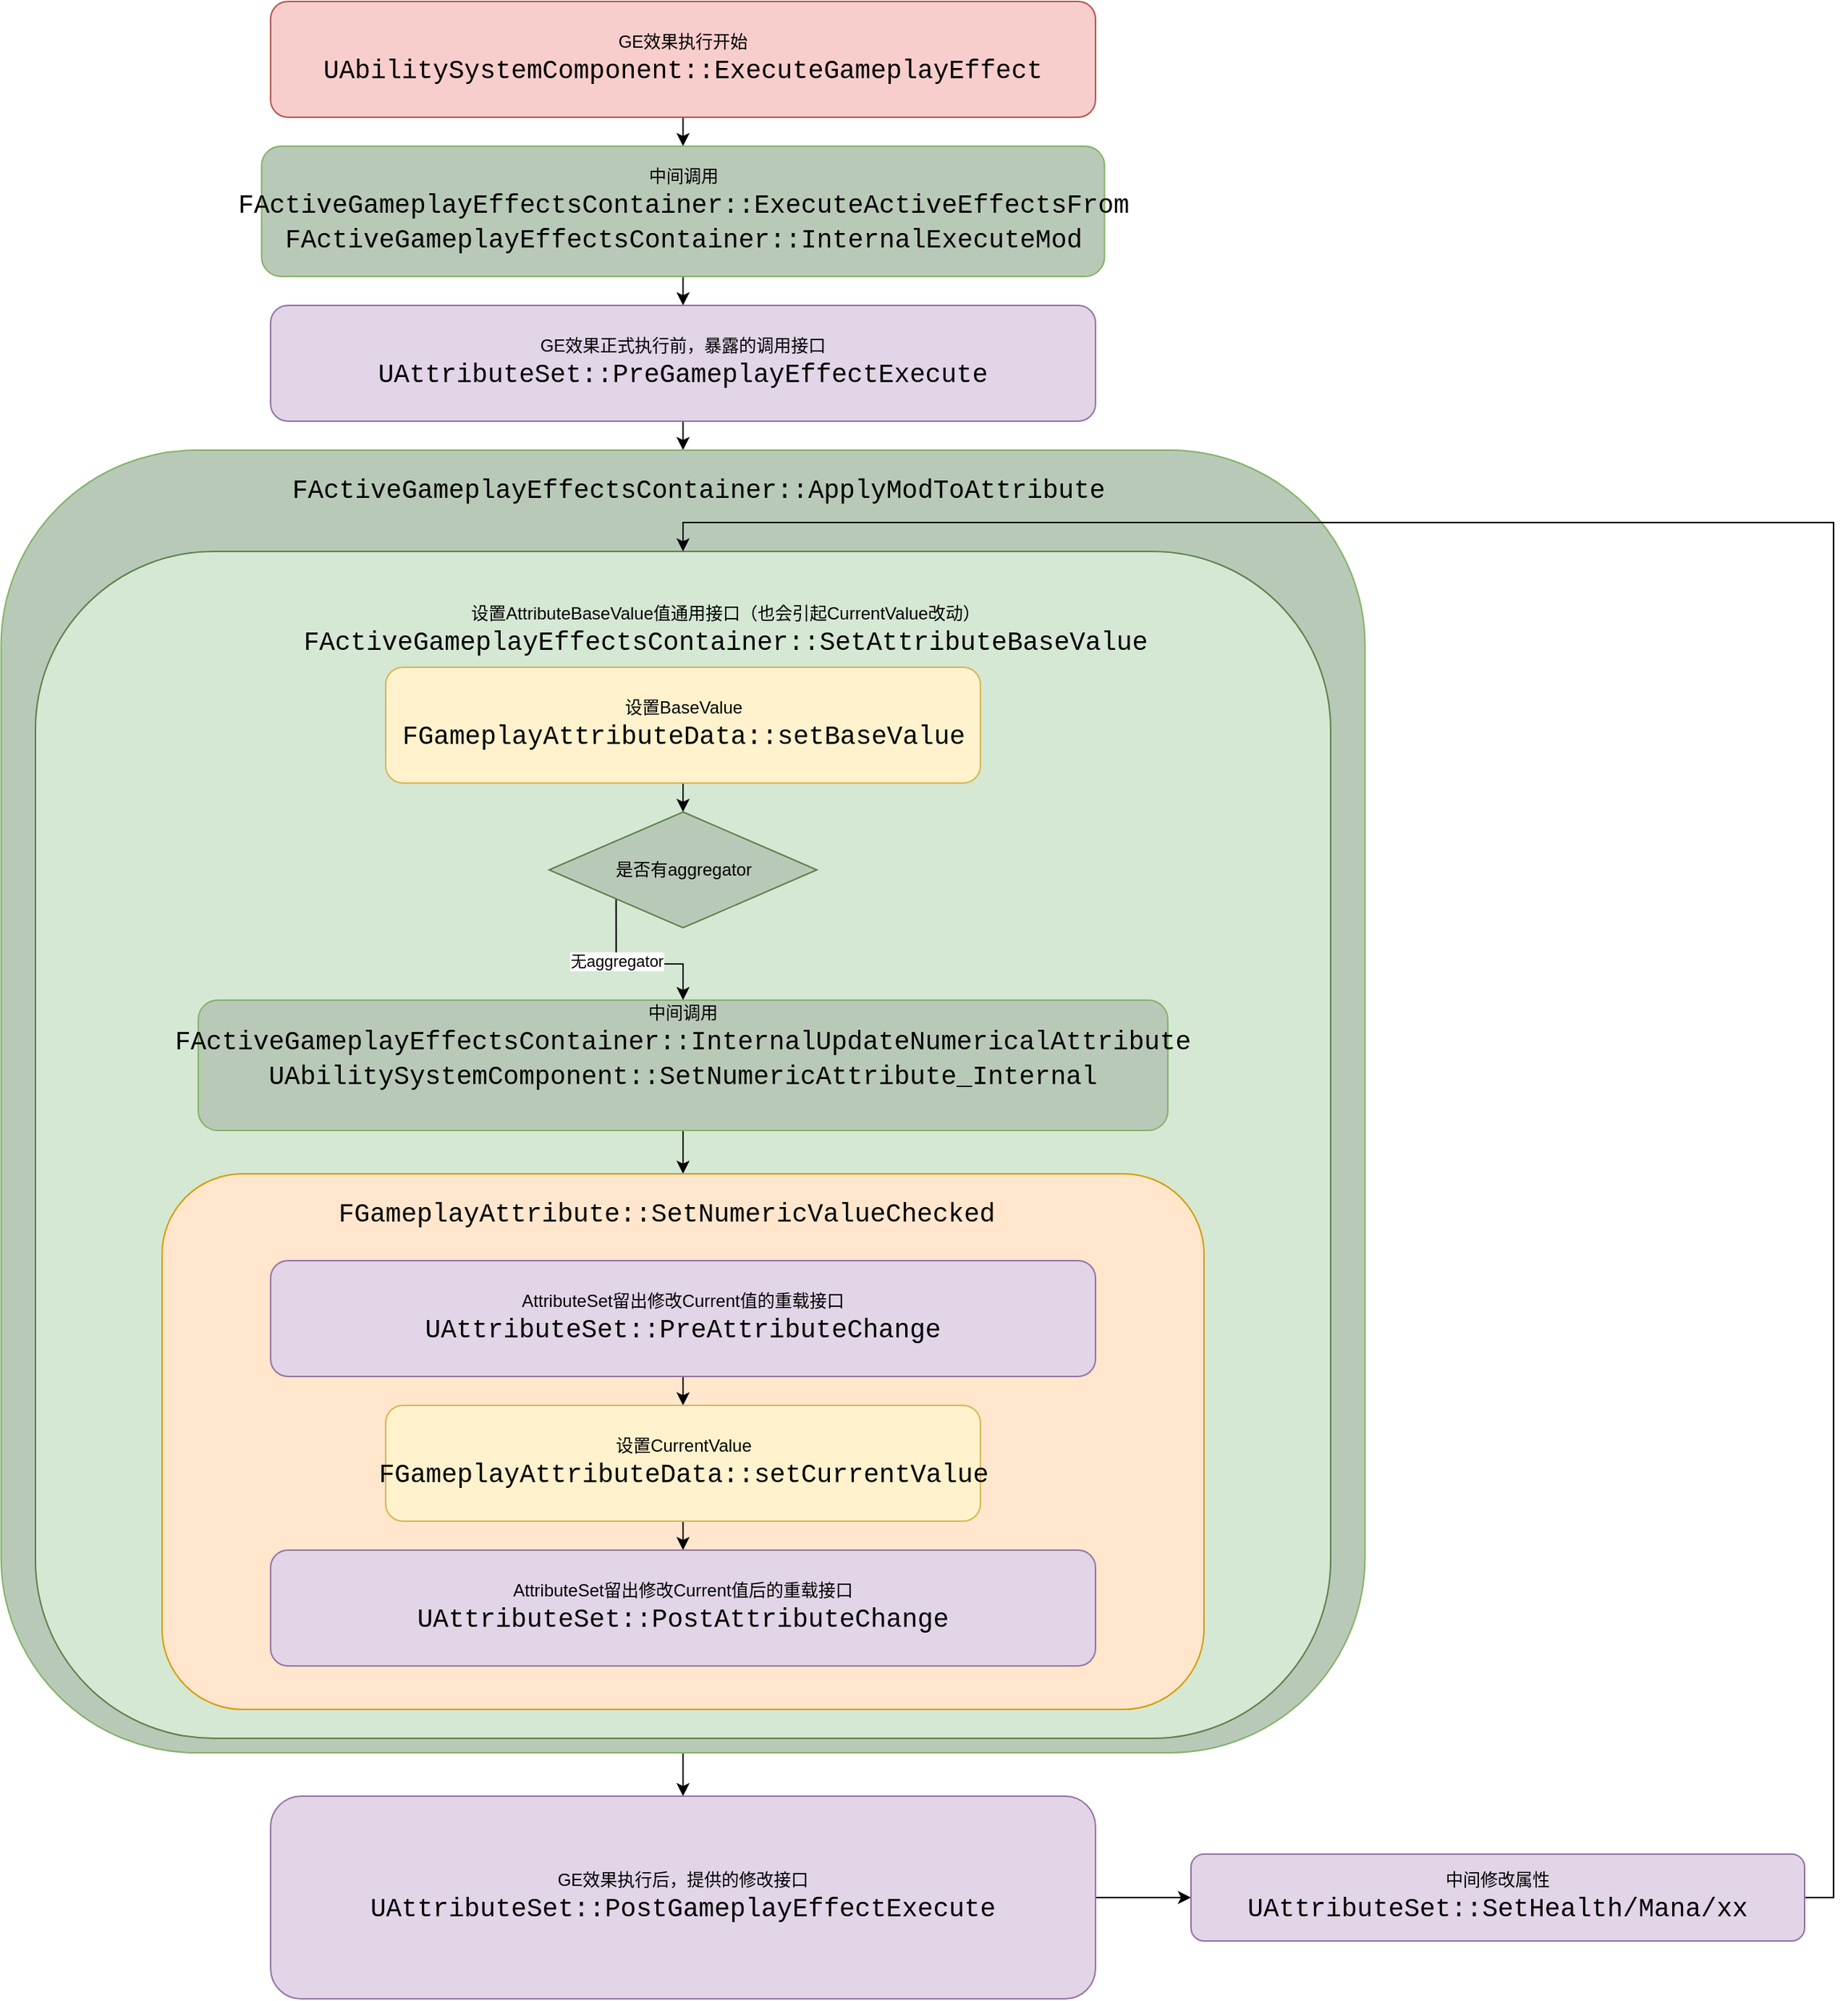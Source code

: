 <mxfile version="20.8.16" type="device"><diagram id="C5RBs43oDa-KdzZeNtuy" name="Page-1"><mxGraphModel dx="1418" dy="-341" grid="1" gridSize="10" guides="1" tooltips="1" connect="1" arrows="1" fold="1" page="1" pageScale="1" pageWidth="827" pageHeight="1169" math="0" shadow="0"><root><mxCell id="WIyWlLk6GJQsqaUBKTNV-0"/><mxCell id="WIyWlLk6GJQsqaUBKTNV-1" parent="WIyWlLk6GJQsqaUBKTNV-0"/><mxCell id="Cx3ExcxcxHurJxyxxGUK-4" style="edgeStyle=orthogonalEdgeStyle;rounded=0;orthogonalLoop=1;jettySize=auto;html=1;exitX=0.5;exitY=1;exitDx=0;exitDy=0;entryX=0.5;entryY=0;entryDx=0;entryDy=0;fontColor=#000000;" parent="WIyWlLk6GJQsqaUBKTNV-1" source="Cx3ExcxcxHurJxyxxGUK-0" target="Cx3ExcxcxHurJxyxxGUK-1" edge="1"><mxGeometry relative="1" as="geometry"/></mxCell><mxCell id="Cx3ExcxcxHurJxyxxGUK-0" value="GE效果执行开始&lt;br&gt;&lt;div style=&quot;font-family: Consolas, &amp;quot;Courier New&amp;quot;, monospace; font-size: 18px; line-height: 24px;&quot;&gt;UAbilitySystemComponent::ExecuteGameplayEffect&lt;/div&gt;" style="rounded=1;whiteSpace=wrap;html=1;fillColor=#f8cecc;strokeColor=#b85450;" parent="WIyWlLk6GJQsqaUBKTNV-1" vertex="1"><mxGeometry x="230" y="1200" width="570" height="80" as="geometry"/></mxCell><mxCell id="Cx3ExcxcxHurJxyxxGUK-22" style="edgeStyle=orthogonalEdgeStyle;rounded=0;orthogonalLoop=1;jettySize=auto;html=1;exitX=0.5;exitY=1;exitDx=0;exitDy=0;entryX=0.5;entryY=0;entryDx=0;entryDy=0;fontColor=#000000;" parent="WIyWlLk6GJQsqaUBKTNV-1" source="Cx3ExcxcxHurJxyxxGUK-1" target="Cx3ExcxcxHurJxyxxGUK-3" edge="1"><mxGeometry relative="1" as="geometry"/></mxCell><mxCell id="Cx3ExcxcxHurJxyxxGUK-1" value="中间调用&lt;br&gt;&lt;div style=&quot;font-family: Consolas, &amp;quot;Courier New&amp;quot;, monospace; font-size: 18px; line-height: 24px;&quot;&gt;FActiveGameplayEffectsContainer::ExecuteActiveEffectsFrom&lt;/div&gt;&lt;div style=&quot;font-family: Consolas, &amp;quot;Courier New&amp;quot;, monospace; font-size: 18px; line-height: 24px;&quot;&gt;FActiveGameplayEffectsContainer::InternalExecuteMod&lt;br&gt;&lt;/div&gt;" style="rounded=1;whiteSpace=wrap;html=1;fillColor=#B9C9B8;strokeColor=#82b366;" parent="WIyWlLk6GJQsqaUBKTNV-1" vertex="1"><mxGeometry x="223.75" y="1300" width="582.5" height="90" as="geometry"/></mxCell><mxCell id="Cx3ExcxcxHurJxyxxGUK-10" style="edgeStyle=orthogonalEdgeStyle;rounded=0;orthogonalLoop=1;jettySize=auto;html=1;exitX=0.5;exitY=1;exitDx=0;exitDy=0;entryX=0.5;entryY=0;entryDx=0;entryDy=0;fontColor=#000000;" parent="WIyWlLk6GJQsqaUBKTNV-1" source="Cx3ExcxcxHurJxyxxGUK-3" target="Cx3ExcxcxHurJxyxxGUK-9" edge="1"><mxGeometry relative="1" as="geometry"/></mxCell><mxCell id="Cx3ExcxcxHurJxyxxGUK-3" value="GE效果正式执行前，暴露的调用接口&lt;br&gt;&lt;div style=&quot;font-family: Consolas, &amp;quot;Courier New&amp;quot;, monospace; font-size: 18px; line-height: 24px;&quot;&gt;UAttributeSet::PreGameplayEffectExecute&lt;/div&gt;" style="rounded=1;whiteSpace=wrap;html=1;fillColor=#e1d5e7;strokeColor=#9673a6;" parent="WIyWlLk6GJQsqaUBKTNV-1" vertex="1"><mxGeometry x="230" y="1410" width="570" height="80" as="geometry"/></mxCell><mxCell id="Cx3ExcxcxHurJxyxxGUK-34" style="edgeStyle=orthogonalEdgeStyle;rounded=0;orthogonalLoop=1;jettySize=auto;html=1;exitX=0.5;exitY=1;exitDx=0;exitDy=0;fontColor=#000000;" parent="WIyWlLk6GJQsqaUBKTNV-1" source="Cx3ExcxcxHurJxyxxGUK-9" target="Cx3ExcxcxHurJxyxxGUK-32" edge="1"><mxGeometry relative="1" as="geometry"/></mxCell><mxCell id="Cx3ExcxcxHurJxyxxGUK-9" value="" style="rounded=1;whiteSpace=wrap;html=1;fillColor=#B9C9B8;strokeColor=#82b366;" parent="WIyWlLk6GJQsqaUBKTNV-1" vertex="1"><mxGeometry x="43.75" y="1510" width="942.5" height="900" as="geometry"/></mxCell><mxCell id="Cx3ExcxcxHurJxyxxGUK-11" value="" style="rounded=1;whiteSpace=wrap;html=1;fillColor=#d5e8d4;strokeColor=#5D8049;" parent="WIyWlLk6GJQsqaUBKTNV-1" vertex="1"><mxGeometry x="67.5" y="1580" width="895" height="820" as="geometry"/></mxCell><mxCell id="Cx3ExcxcxHurJxyxxGUK-18" style="edgeStyle=orthogonalEdgeStyle;rounded=0;orthogonalLoop=1;jettySize=auto;html=1;exitX=0.5;exitY=1;exitDx=0;exitDy=0;entryX=0.5;entryY=0;entryDx=0;entryDy=0;fontColor=#000000;" parent="WIyWlLk6GJQsqaUBKTNV-1" source="Cx3ExcxcxHurJxyxxGUK-13" target="Cx3ExcxcxHurJxyxxGUK-17" edge="1"><mxGeometry relative="1" as="geometry"/></mxCell><mxCell id="Cx3ExcxcxHurJxyxxGUK-13" value="设置BaseValue&lt;br&gt;&lt;div style=&quot;font-family: Consolas, &amp;quot;Courier New&amp;quot;, monospace; font-size: 18px; line-height: 24px;&quot;&gt;&lt;div style=&quot;line-height: 24px;&quot;&gt;FGameplayAttributeData::setBaseValue&lt;/div&gt;&lt;/div&gt;" style="rounded=1;whiteSpace=wrap;html=1;fillColor=#fff2cc;strokeColor=#d6b656;" parent="WIyWlLk6GJQsqaUBKTNV-1" vertex="1"><mxGeometry x="309.5" y="1660" width="411" height="80" as="geometry"/></mxCell><mxCell id="Cx3ExcxcxHurJxyxxGUK-20" style="edgeStyle=orthogonalEdgeStyle;rounded=0;orthogonalLoop=1;jettySize=auto;html=1;exitX=0;exitY=1;exitDx=0;exitDy=0;entryX=0.5;entryY=0;entryDx=0;entryDy=0;fontColor=#000000;" parent="WIyWlLk6GJQsqaUBKTNV-1" source="Cx3ExcxcxHurJxyxxGUK-17" target="Cx3ExcxcxHurJxyxxGUK-19" edge="1"><mxGeometry relative="1" as="geometry"/></mxCell><mxCell id="Cx3ExcxcxHurJxyxxGUK-21" value="无aggregator" style="edgeLabel;html=1;align=center;verticalAlign=middle;resizable=0;points=[];fontColor=#000000;" parent="Cx3ExcxcxHurJxyxxGUK-20" vertex="1" connectable="0"><mxGeometry x="-0.26" relative="1" as="geometry"><mxPoint as="offset"/></mxGeometry></mxCell><mxCell id="Cx3ExcxcxHurJxyxxGUK-17" value="是否有aggregator" style="rhombus;whiteSpace=wrap;html=1;labelBackgroundColor=none;strokeColor=#5D8049;fontColor=#000000;fillColor=#B9C9B8;" parent="WIyWlLk6GJQsqaUBKTNV-1" vertex="1"><mxGeometry x="422.5" y="1760" width="185" height="80" as="geometry"/></mxCell><mxCell id="Cx3ExcxcxHurJxyxxGUK-24" style="edgeStyle=orthogonalEdgeStyle;rounded=0;orthogonalLoop=1;jettySize=auto;html=1;exitX=0.5;exitY=1;exitDx=0;exitDy=0;fontColor=#000000;" parent="WIyWlLk6GJQsqaUBKTNV-1" source="Cx3ExcxcxHurJxyxxGUK-19" target="Cx3ExcxcxHurJxyxxGUK-23" edge="1"><mxGeometry relative="1" as="geometry"/></mxCell><mxCell id="Cx3ExcxcxHurJxyxxGUK-19" value="中间调用&lt;br&gt;&lt;div style=&quot;font-family: Consolas, &amp;quot;Courier New&amp;quot;, monospace; font-size: 18px; line-height: 24px;&quot;&gt;FActiveGameplayEffectsContainer::InternalUpdateNumericalAttribute&lt;/div&gt;&lt;div style=&quot;font-family: Consolas, &amp;quot;Courier New&amp;quot;, monospace; font-size: 18px; line-height: 24px;&quot;&gt;&lt;div style=&quot;border-color: var(--border-color); line-height: 24px;&quot;&gt;UAbilitySystemComponent::SetNumericAttribute_Internal&lt;/div&gt;&lt;/div&gt;&lt;div style=&quot;font-family: Consolas, &amp;quot;Courier New&amp;quot;, monospace; font-size: 18px; line-height: 24px;&quot;&gt;&lt;br&gt;&lt;/div&gt;" style="rounded=1;whiteSpace=wrap;html=1;fillColor=#B9C9B8;strokeColor=#82b366;" parent="WIyWlLk6GJQsqaUBKTNV-1" vertex="1"><mxGeometry x="180" y="1890" width="670" height="90" as="geometry"/></mxCell><mxCell id="Cx3ExcxcxHurJxyxxGUK-23" value="" style="rounded=1;whiteSpace=wrap;html=1;fillColor=#ffe6cc;strokeColor=#d79b00;" parent="WIyWlLk6GJQsqaUBKTNV-1" vertex="1"><mxGeometry x="155" y="2010" width="720" height="370" as="geometry"/></mxCell><mxCell id="Cx3ExcxcxHurJxyxxGUK-29" style="edgeStyle=orthogonalEdgeStyle;rounded=0;orthogonalLoop=1;jettySize=auto;html=1;exitX=0.5;exitY=1;exitDx=0;exitDy=0;entryX=0.5;entryY=0;entryDx=0;entryDy=0;fontColor=#000000;" parent="WIyWlLk6GJQsqaUBKTNV-1" source="Cx3ExcxcxHurJxyxxGUK-26" target="Cx3ExcxcxHurJxyxxGUK-28" edge="1"><mxGeometry relative="1" as="geometry"/></mxCell><mxCell id="Cx3ExcxcxHurJxyxxGUK-26" value="AttributeSet留出修改Current值的重载接口&lt;br&gt;&lt;div style=&quot;font-family: Consolas, &amp;quot;Courier New&amp;quot;, monospace; font-size: 18px; line-height: 24px;&quot;&gt;UAttributeSet::PreAttributeChange&lt;/div&gt;" style="rounded=1;whiteSpace=wrap;html=1;fillColor=#e1d5e7;strokeColor=#9673a6;" parent="WIyWlLk6GJQsqaUBKTNV-1" vertex="1"><mxGeometry x="230" y="2070" width="570" height="80" as="geometry"/></mxCell><mxCell id="Cx3ExcxcxHurJxyxxGUK-31" style="edgeStyle=orthogonalEdgeStyle;rounded=0;orthogonalLoop=1;jettySize=auto;html=1;exitX=0.5;exitY=1;exitDx=0;exitDy=0;entryX=0.5;entryY=0;entryDx=0;entryDy=0;fontColor=#000000;" parent="WIyWlLk6GJQsqaUBKTNV-1" source="Cx3ExcxcxHurJxyxxGUK-28" target="Cx3ExcxcxHurJxyxxGUK-30" edge="1"><mxGeometry relative="1" as="geometry"/></mxCell><mxCell id="Cx3ExcxcxHurJxyxxGUK-28" value="设置CurrentValue&lt;br&gt;&lt;div style=&quot;font-family: Consolas, &amp;quot;Courier New&amp;quot;, monospace; font-size: 18px; line-height: 24px;&quot;&gt;&lt;div style=&quot;line-height: 24px;&quot;&gt;FGameplayAttributeData::setCurrentValue&lt;/div&gt;&lt;/div&gt;" style="rounded=1;whiteSpace=wrap;html=1;fillColor=#fff2cc;strokeColor=#d6b656;" parent="WIyWlLk6GJQsqaUBKTNV-1" vertex="1"><mxGeometry x="309.5" y="2170" width="411" height="80" as="geometry"/></mxCell><mxCell id="Cx3ExcxcxHurJxyxxGUK-30" value="AttributeSet留出修改Current值后的重载接口&lt;br&gt;&lt;div style=&quot;font-family: Consolas, &amp;quot;Courier New&amp;quot;, monospace; font-size: 18px; line-height: 24px;&quot;&gt;UAttributeSet::PostAttributeChange&lt;/div&gt;" style="rounded=1;whiteSpace=wrap;html=1;fillColor=#e1d5e7;strokeColor=#9673a6;" parent="WIyWlLk6GJQsqaUBKTNV-1" vertex="1"><mxGeometry x="230" y="2270" width="570" height="80" as="geometry"/></mxCell><mxCell id="Cx3ExcxcxHurJxyxxGUK-40" style="edgeStyle=orthogonalEdgeStyle;rounded=0;orthogonalLoop=1;jettySize=auto;html=1;exitX=1;exitY=0.5;exitDx=0;exitDy=0;entryX=0;entryY=0.5;entryDx=0;entryDy=0;fontColor=#000000;" parent="WIyWlLk6GJQsqaUBKTNV-1" source="Cx3ExcxcxHurJxyxxGUK-32" target="Cx3ExcxcxHurJxyxxGUK-39" edge="1"><mxGeometry relative="1" as="geometry"/></mxCell><mxCell id="Cx3ExcxcxHurJxyxxGUK-32" value="GE效果执行后，提供的修改接口&lt;br&gt;&lt;div style=&quot;font-family: Consolas, &amp;quot;Courier New&amp;quot;, monospace; font-size: 18px; line-height: 24px;&quot;&gt;UAttributeSet::PostGameplayEffectExecute&lt;/div&gt;" style="rounded=1;whiteSpace=wrap;html=1;fillColor=#e1d5e7;strokeColor=#9673a6;" parent="WIyWlLk6GJQsqaUBKTNV-1" vertex="1"><mxGeometry x="230" y="2440" width="570" height="140" as="geometry"/></mxCell><mxCell id="Cx3ExcxcxHurJxyxxGUK-33" value="&lt;h1&gt;&lt;div style=&quot;border-color: var(--border-color); font-weight: 400; text-align: center; font-family: Consolas, &amp;quot;Courier New&amp;quot;, monospace; font-size: 18px; line-height: 24px;&quot;&gt;FActiveGameplayEffectsContainer::ApplyModToAttribute&lt;/div&gt;&lt;/h1&gt;" style="text;html=1;strokeColor=none;fillColor=none;spacing=5;spacingTop=-20;whiteSpace=wrap;overflow=hidden;rounded=0;fontColor=#000000;" parent="WIyWlLk6GJQsqaUBKTNV-1" vertex="1"><mxGeometry x="240" y="1520" width="590" height="40" as="geometry"/></mxCell><mxCell id="Cx3ExcxcxHurJxyxxGUK-35" value="&lt;h1&gt;&lt;div style=&quot;border-color: var(--border-color); font-weight: 400; text-align: center; font-family: Consolas, &amp;quot;Courier New&amp;quot;, monospace; font-size: 18px; line-height: 24px;&quot;&gt;&lt;div style=&quot;border-color: var(--border-color); line-height: 24px;&quot;&gt;FGameplayAttribute::SetNumericValueChecked&lt;/div&gt;&lt;/div&gt;&lt;/h1&gt;" style="text;html=1;strokeColor=none;fillColor=none;spacing=5;spacingTop=-20;whiteSpace=wrap;overflow=hidden;rounded=0;fontColor=#000000;" parent="WIyWlLk6GJQsqaUBKTNV-1" vertex="1"><mxGeometry x="271.88" y="2020" width="486.25" height="40" as="geometry"/></mxCell><mxCell id="Cx3ExcxcxHurJxyxxGUK-38" value="设置AttributeBaseValue值通用接口（也会引起CurrentValue改动）&lt;br style=&quot;border-color: var(--border-color);&quot;&gt;&lt;div style=&quot;border-color: var(--border-color); font-family: Consolas, &amp;quot;Courier New&amp;quot;, monospace; font-size: 18px; line-height: 24px;&quot;&gt;FActiveGameplayEffectsContainer::SetAttributeBaseValue&lt;/div&gt;" style="text;html=1;strokeColor=none;fillColor=none;align=center;verticalAlign=middle;whiteSpace=wrap;rounded=0;fontColor=#000000;" parent="WIyWlLk6GJQsqaUBKTNV-1" vertex="1"><mxGeometry x="349" y="1620" width="391" height="30" as="geometry"/></mxCell><mxCell id="Cx3ExcxcxHurJxyxxGUK-41" style="edgeStyle=orthogonalEdgeStyle;rounded=0;orthogonalLoop=1;jettySize=auto;html=1;exitX=1;exitY=0.5;exitDx=0;exitDy=0;entryX=0.5;entryY=0;entryDx=0;entryDy=0;fontColor=#000000;" parent="WIyWlLk6GJQsqaUBKTNV-1" source="Cx3ExcxcxHurJxyxxGUK-39" target="Cx3ExcxcxHurJxyxxGUK-11" edge="1"><mxGeometry relative="1" as="geometry"/></mxCell><mxCell id="Cx3ExcxcxHurJxyxxGUK-39" value="中间修改属性&lt;br style=&quot;border-color: var(--border-color);&quot;&gt;&lt;div style=&quot;border-color: var(--border-color); font-family: Consolas, &amp;quot;Courier New&amp;quot;, monospace; font-size: 18px; line-height: 24px;&quot;&gt;UAttributeSet::SetHealth/Mana/xx&lt;/div&gt;" style="rounded=1;whiteSpace=wrap;html=1;labelBackgroundColor=none;strokeColor=#9673a6;fillColor=#e1d5e7;" parent="WIyWlLk6GJQsqaUBKTNV-1" vertex="1"><mxGeometry x="866" y="2480" width="424" height="60" as="geometry"/></mxCell></root></mxGraphModel></diagram></mxfile>